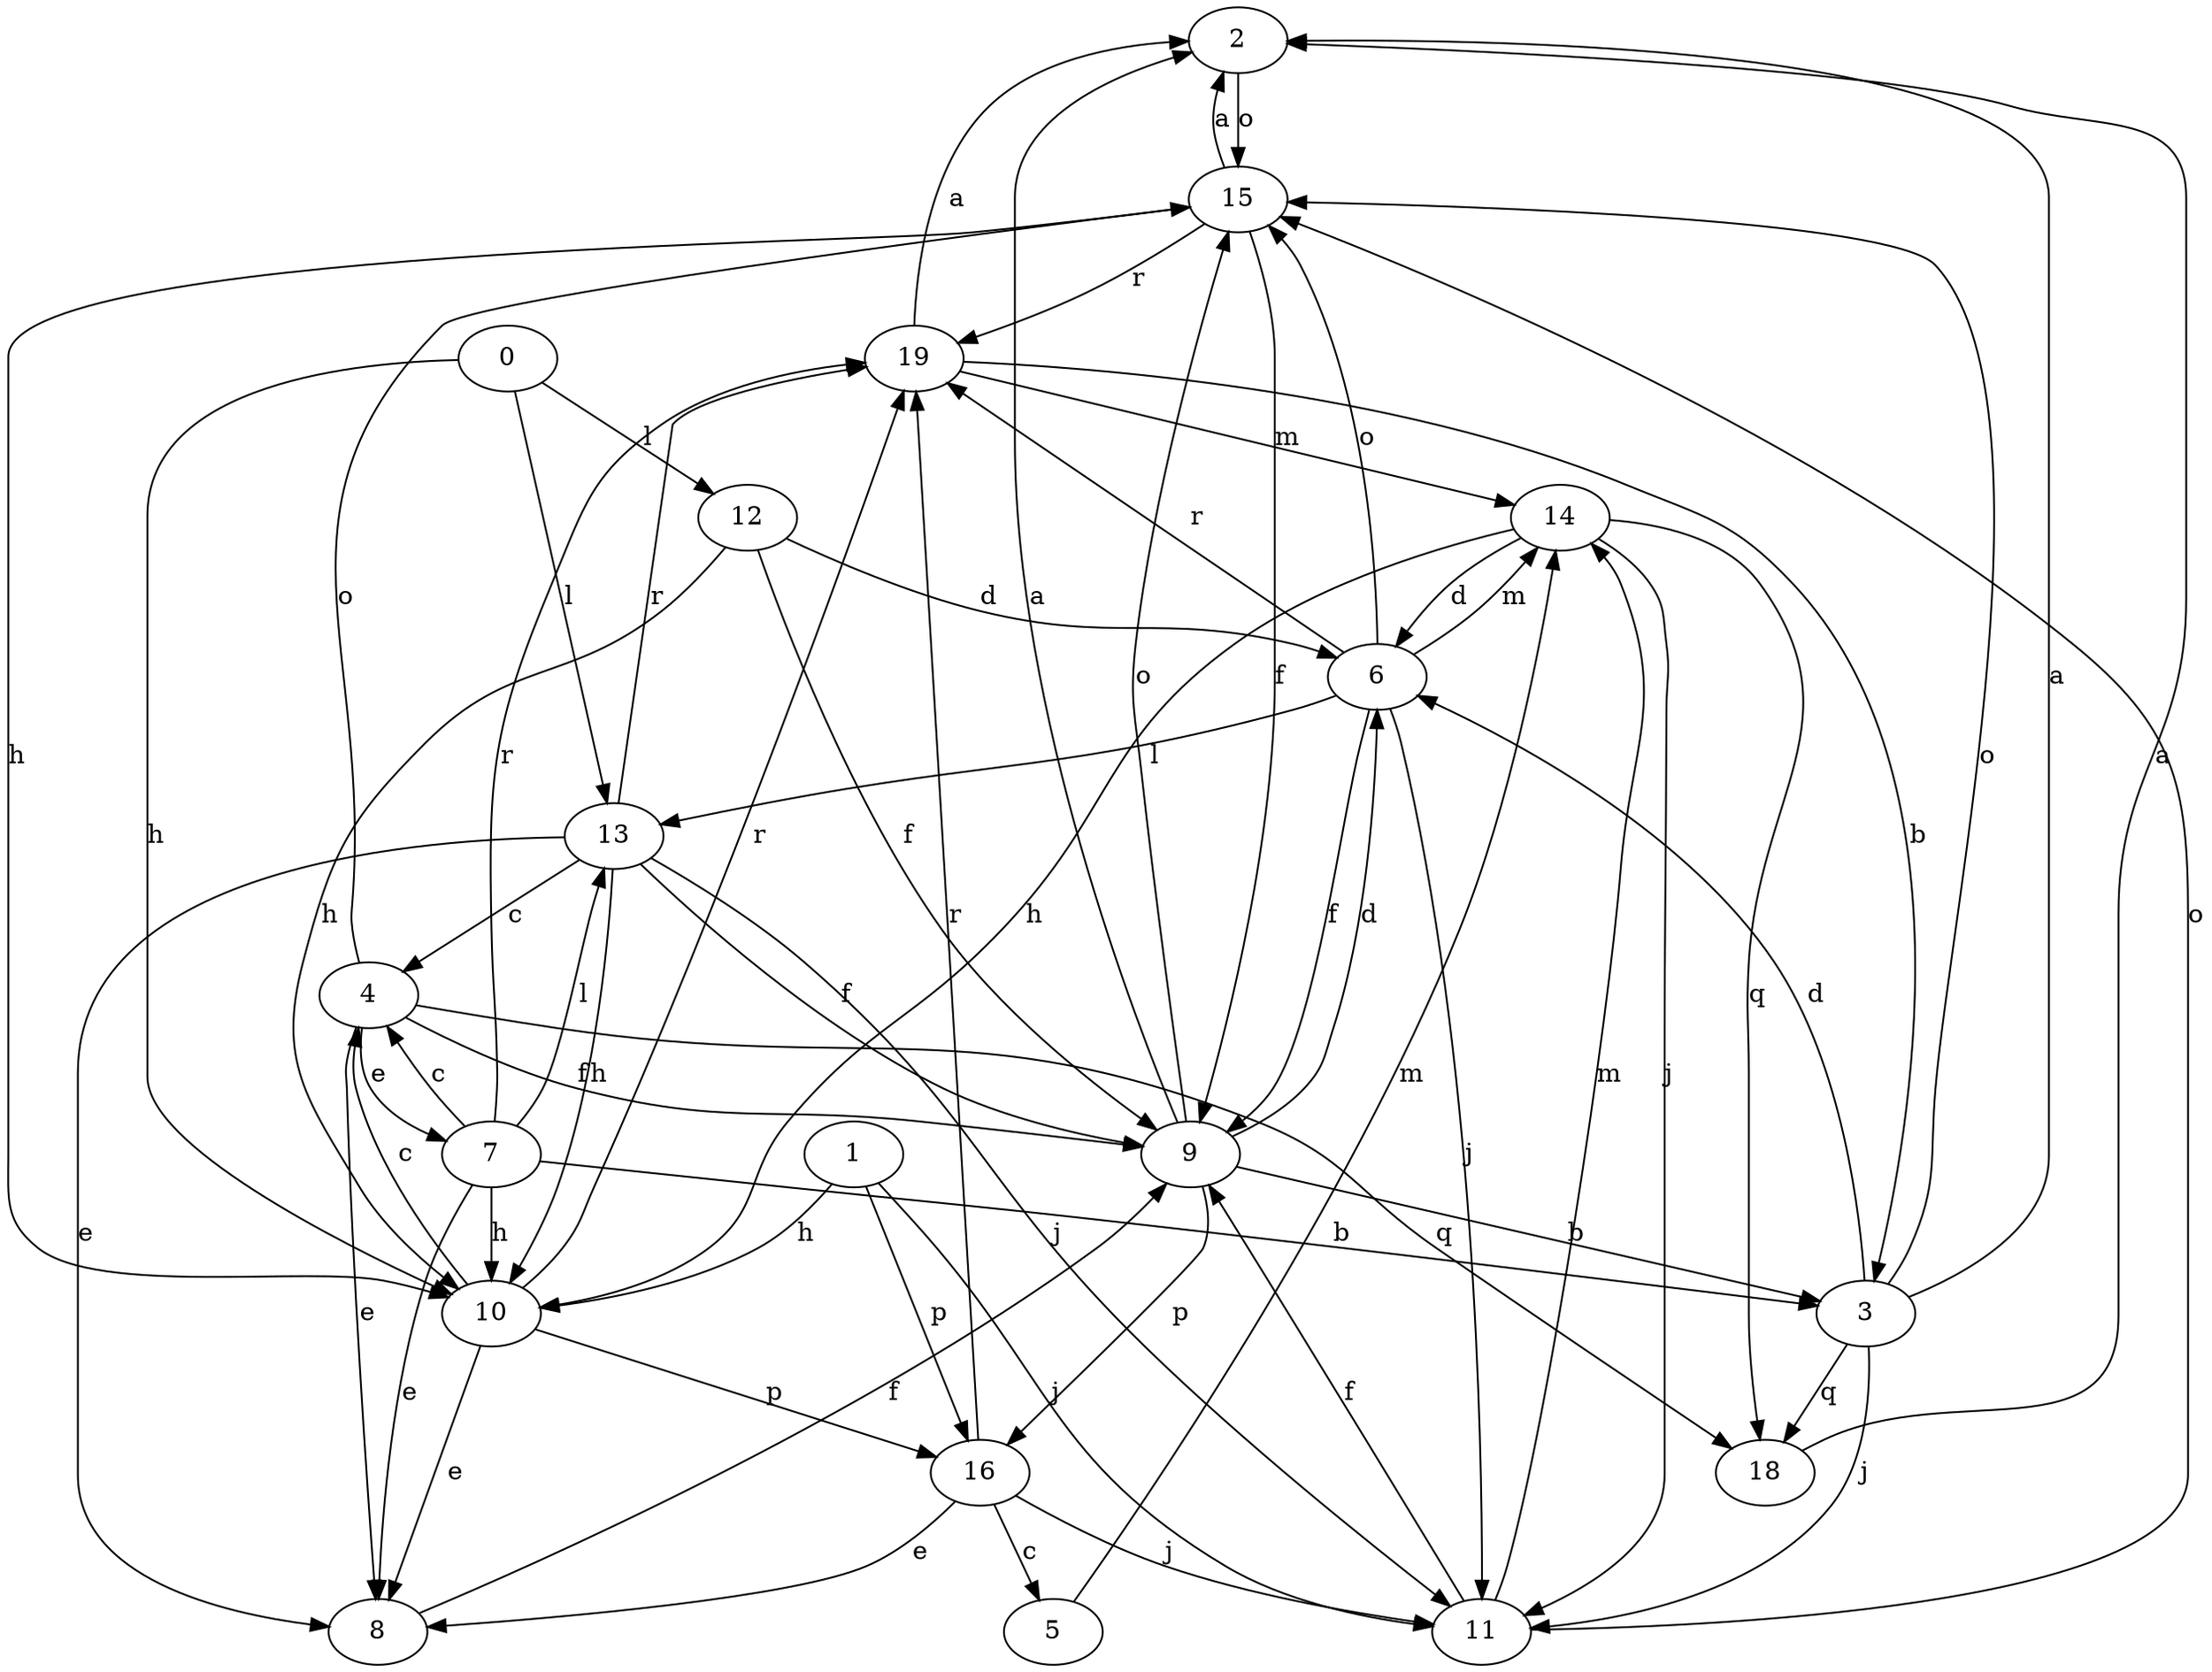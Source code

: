 strict digraph  {
2;
3;
4;
5;
6;
7;
8;
9;
10;
11;
12;
13;
14;
15;
16;
0;
1;
18;
19;
2 -> 15  [label=o];
3 -> 2  [label=a];
3 -> 6  [label=d];
3 -> 11  [label=j];
3 -> 15  [label=o];
3 -> 18  [label=q];
4 -> 7  [label=e];
4 -> 8  [label=e];
4 -> 9  [label=f];
4 -> 15  [label=o];
4 -> 18  [label=q];
5 -> 14  [label=m];
6 -> 9  [label=f];
6 -> 11  [label=j];
6 -> 13  [label=l];
6 -> 14  [label=m];
6 -> 15  [label=o];
6 -> 19  [label=r];
7 -> 3  [label=b];
7 -> 4  [label=c];
7 -> 8  [label=e];
7 -> 10  [label=h];
7 -> 13  [label=l];
7 -> 19  [label=r];
8 -> 9  [label=f];
9 -> 2  [label=a];
9 -> 3  [label=b];
9 -> 6  [label=d];
9 -> 15  [label=o];
9 -> 16  [label=p];
10 -> 4  [label=c];
10 -> 8  [label=e];
10 -> 16  [label=p];
10 -> 19  [label=r];
11 -> 9  [label=f];
11 -> 14  [label=m];
11 -> 15  [label=o];
12 -> 6  [label=d];
12 -> 9  [label=f];
12 -> 10  [label=h];
13 -> 4  [label=c];
13 -> 8  [label=e];
13 -> 9  [label=f];
13 -> 10  [label=h];
13 -> 11  [label=j];
13 -> 19  [label=r];
14 -> 6  [label=d];
14 -> 10  [label=h];
14 -> 11  [label=j];
14 -> 18  [label=q];
15 -> 2  [label=a];
15 -> 9  [label=f];
15 -> 10  [label=h];
15 -> 19  [label=r];
16 -> 5  [label=c];
16 -> 8  [label=e];
16 -> 11  [label=j];
16 -> 19  [label=r];
0 -> 10  [label=h];
0 -> 12  [label=l];
0 -> 13  [label=l];
1 -> 10  [label=h];
1 -> 11  [label=j];
1 -> 16  [label=p];
18 -> 2  [label=a];
19 -> 2  [label=a];
19 -> 3  [label=b];
19 -> 14  [label=m];
}
